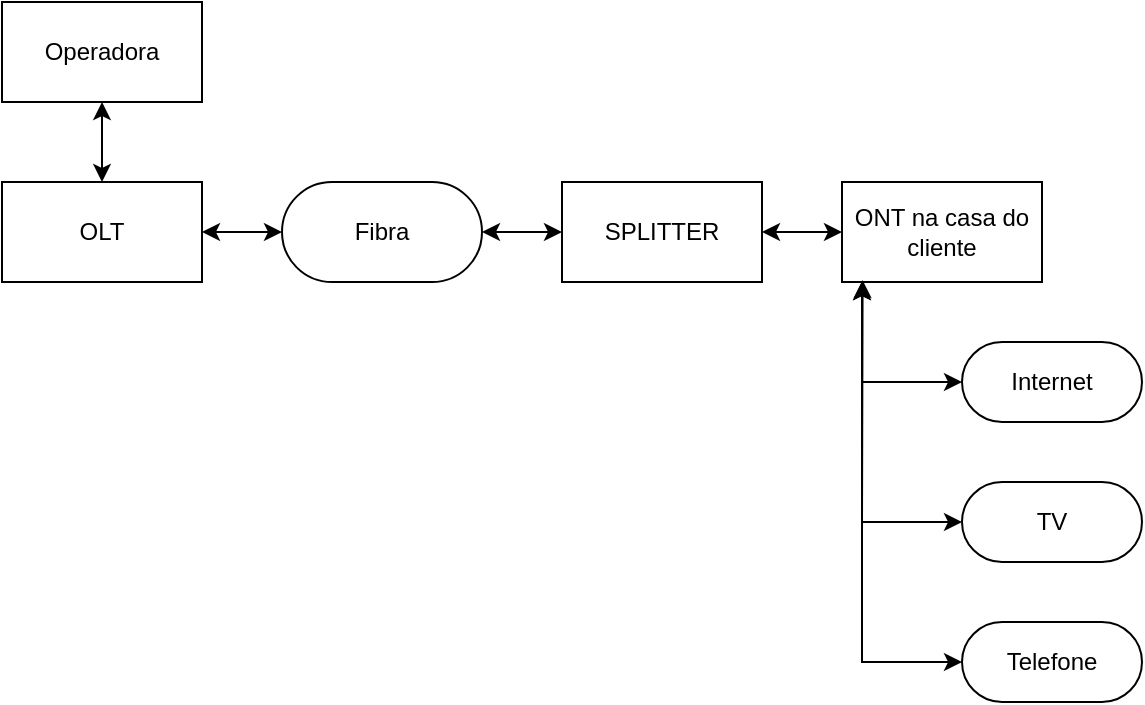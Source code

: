 <mxfile version="26.2.13">
  <diagram name="Página-1" id="ZVCqdYX3GKkFBiJfxPmw">
    <mxGraphModel dx="1044" dy="562" grid="1" gridSize="10" guides="1" tooltips="1" connect="1" arrows="1" fold="1" page="1" pageScale="1" pageWidth="827" pageHeight="1169" math="0" shadow="0">
      <root>
        <mxCell id="0" />
        <mxCell id="1" parent="0" />
        <mxCell id="NEHOAQ5_KmDinnT5eEiS-1" value="Operadora" style="rounded=0;whiteSpace=wrap;html=1;align=center;fontFamily=Helvetica;fontColor=light-dark(#000000,#CC0000);" parent="1" vertex="1">
          <mxGeometry x="40" y="30" width="100" height="50" as="geometry" />
        </mxCell>
        <mxCell id="NEHOAQ5_KmDinnT5eEiS-3" value="OLT" style="rounded=0;whiteSpace=wrap;html=1;fontColor=light-dark(#000000,#CC0000);" parent="1" vertex="1">
          <mxGeometry x="40" y="120" width="100" height="50" as="geometry" />
        </mxCell>
        <mxCell id="NEHOAQ5_KmDinnT5eEiS-4" value="SPLITTER" style="rounded=0;whiteSpace=wrap;html=1;fontColor=light-dark(#000000,#CC0000);" parent="1" vertex="1">
          <mxGeometry x="320" y="120" width="100" height="50" as="geometry" />
        </mxCell>
        <mxCell id="NEHOAQ5_KmDinnT5eEiS-5" value="ONT na casa do cliente" style="rounded=0;whiteSpace=wrap;html=1;fontColor=light-dark(#000000,#CC0000);" parent="1" vertex="1">
          <mxGeometry x="460" y="120" width="100" height="50" as="geometry" />
        </mxCell>
        <mxCell id="NEHOAQ5_KmDinnT5eEiS-6" value="Fibra" style="rounded=1;whiteSpace=wrap;html=1;arcSize=50;" parent="1" vertex="1">
          <mxGeometry x="180" y="120" width="100" height="50" as="geometry" />
        </mxCell>
        <mxCell id="NEHOAQ5_KmDinnT5eEiS-7" value="Internet" style="rounded=1;whiteSpace=wrap;html=1;arcSize=50;" parent="1" vertex="1">
          <mxGeometry x="520" y="200" width="90" height="40" as="geometry" />
        </mxCell>
        <mxCell id="NEHOAQ5_KmDinnT5eEiS-8" value="TV" style="rounded=1;whiteSpace=wrap;html=1;arcSize=50;" parent="1" vertex="1">
          <mxGeometry x="520" y="270" width="90" height="40" as="geometry" />
        </mxCell>
        <mxCell id="NEHOAQ5_KmDinnT5eEiS-9" value="Telefone" style="rounded=1;whiteSpace=wrap;html=1;arcSize=50;" parent="1" vertex="1">
          <mxGeometry x="520" y="340" width="90" height="40" as="geometry" />
        </mxCell>
        <mxCell id="NEHOAQ5_KmDinnT5eEiS-12" value="" style="endArrow=classic;startArrow=classic;html=1;rounded=0;exitX=0.5;exitY=0;exitDx=0;exitDy=0;entryX=0.5;entryY=1;entryDx=0;entryDy=0;" parent="1" source="NEHOAQ5_KmDinnT5eEiS-3" target="NEHOAQ5_KmDinnT5eEiS-1" edge="1">
          <mxGeometry width="50" height="50" relative="1" as="geometry">
            <mxPoint x="410" y="240" as="sourcePoint" />
            <mxPoint x="82" y="90" as="targetPoint" />
          </mxGeometry>
        </mxCell>
        <mxCell id="NEHOAQ5_KmDinnT5eEiS-13" value="" style="endArrow=classic;startArrow=classic;html=1;rounded=0;entryX=1;entryY=0.5;entryDx=0;entryDy=0;exitX=0;exitY=0.5;exitDx=0;exitDy=0;" parent="1" source="NEHOAQ5_KmDinnT5eEiS-6" target="NEHOAQ5_KmDinnT5eEiS-3" edge="1">
          <mxGeometry width="50" height="50" relative="1" as="geometry">
            <mxPoint x="410" y="240" as="sourcePoint" />
            <mxPoint x="460" y="190" as="targetPoint" />
          </mxGeometry>
        </mxCell>
        <mxCell id="NEHOAQ5_KmDinnT5eEiS-14" value="" style="endArrow=classic;startArrow=classic;html=1;rounded=0;exitX=1;exitY=0.5;exitDx=0;exitDy=0;entryX=0;entryY=0.5;entryDx=0;entryDy=0;" parent="1" source="NEHOAQ5_KmDinnT5eEiS-6" target="NEHOAQ5_KmDinnT5eEiS-4" edge="1">
          <mxGeometry width="50" height="50" relative="1" as="geometry">
            <mxPoint x="410" y="240" as="sourcePoint" />
            <mxPoint x="460" y="190" as="targetPoint" />
          </mxGeometry>
        </mxCell>
        <mxCell id="NEHOAQ5_KmDinnT5eEiS-15" value="" style="endArrow=classic;startArrow=classic;html=1;rounded=0;entryX=0;entryY=0.5;entryDx=0;entryDy=0;exitX=1;exitY=0.5;exitDx=0;exitDy=0;" parent="1" source="NEHOAQ5_KmDinnT5eEiS-4" target="NEHOAQ5_KmDinnT5eEiS-5" edge="1">
          <mxGeometry width="50" height="50" relative="1" as="geometry">
            <mxPoint x="410" y="240" as="sourcePoint" />
            <mxPoint x="460" y="190" as="targetPoint" />
          </mxGeometry>
        </mxCell>
        <mxCell id="NEHOAQ5_KmDinnT5eEiS-17" value="" style="endArrow=classic;startArrow=classic;html=1;rounded=0;entryX=0;entryY=1;entryDx=0;entryDy=0;exitX=0;exitY=0.5;exitDx=0;exitDy=0;" parent="1" source="NEHOAQ5_KmDinnT5eEiS-7" edge="1">
          <mxGeometry width="50" height="50" relative="1" as="geometry">
            <mxPoint x="510" y="220" as="sourcePoint" />
            <mxPoint x="470" y="170" as="targetPoint" />
            <Array as="points">
              <mxPoint x="470" y="220" />
            </Array>
          </mxGeometry>
        </mxCell>
        <mxCell id="NEHOAQ5_KmDinnT5eEiS-18" value="" style="endArrow=classic;startArrow=classic;html=1;rounded=0;entryX=0.103;entryY=0.981;entryDx=0;entryDy=0;exitX=0;exitY=0.5;exitDx=0;exitDy=0;entryPerimeter=0;" parent="1" source="NEHOAQ5_KmDinnT5eEiS-8" target="NEHOAQ5_KmDinnT5eEiS-5" edge="1">
          <mxGeometry width="50" height="50" relative="1" as="geometry">
            <mxPoint x="530" y="230" as="sourcePoint" />
            <mxPoint x="480" y="180" as="targetPoint" />
            <Array as="points">
              <mxPoint x="470" y="290" />
            </Array>
          </mxGeometry>
        </mxCell>
        <mxCell id="NEHOAQ5_KmDinnT5eEiS-19" value="" style="endArrow=classic;startArrow=classic;html=1;rounded=0;entryX=0.103;entryY=0.981;entryDx=0;entryDy=0;exitX=0;exitY=0.5;exitDx=0;exitDy=0;entryPerimeter=0;" parent="1" source="NEHOAQ5_KmDinnT5eEiS-9" edge="1">
          <mxGeometry width="50" height="50" relative="1" as="geometry">
            <mxPoint x="520" y="291" as="sourcePoint" />
            <mxPoint x="470" y="170" as="targetPoint" />
            <Array as="points">
              <mxPoint x="470" y="360" />
            </Array>
          </mxGeometry>
        </mxCell>
      </root>
    </mxGraphModel>
  </diagram>
</mxfile>
